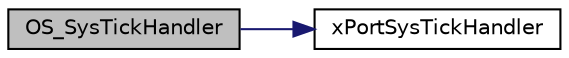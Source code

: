 digraph "OS_SysTickHandler"
{
  edge [fontname="Helvetica",fontsize="10",labelfontname="Helvetica",labelfontsize="10"];
  node [fontname="Helvetica",fontsize="10",shape=record];
  rankdir="LR";
  Node42 [label="OS_SysTickHandler",height=0.2,width=0.4,color="black", fillcolor="grey75", style="filled", fontcolor="black"];
  Node42 -> Node43 [color="midnightblue",fontsize="10",style="solid",fontname="Helvetica"];
  Node43 [label="xPortSysTickHandler",height=0.2,width=0.4,color="black", fillcolor="white", style="filled",URL="$os_8h.html#a78100b2d36913d0b45565be8975e5de8"];
}
